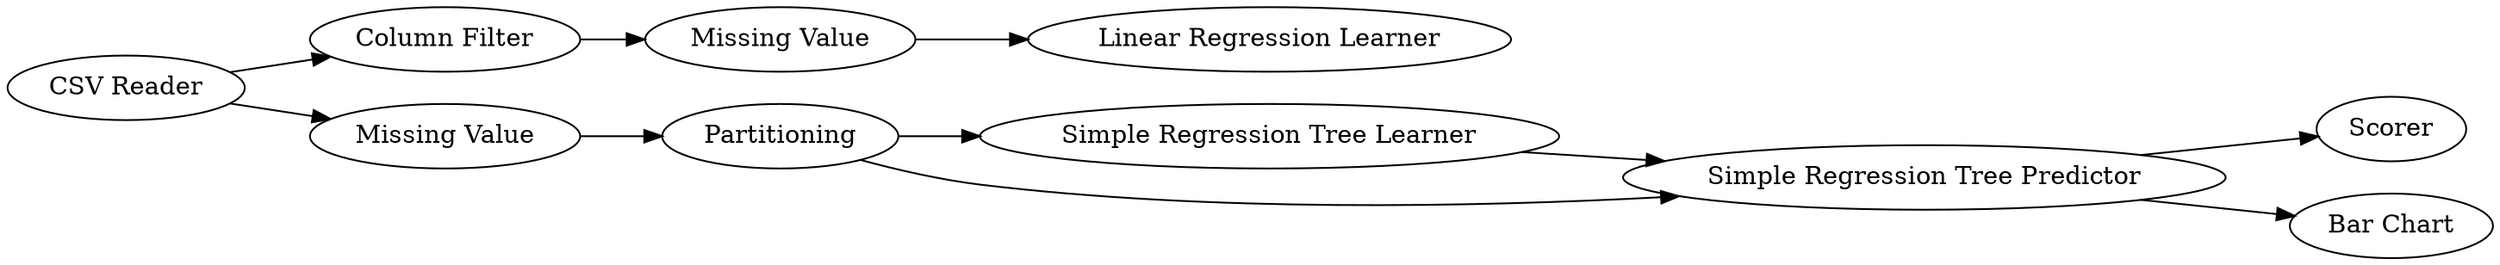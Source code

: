 digraph {
	"-5134461857427804957_5" [label=Partitioning]
	"-5134461857427804957_2" [label="Column Filter"]
	"-5134461857427804957_6" [label="Simple Regression Tree Learner"]
	"-5134461857427804957_1" [label="CSV Reader"]
	"-5134461857427804957_3" [label="Missing Value"]
	"-5134461857427804957_10" [label="Missing Value"]
	"-5134461857427804957_4" [label="Linear Regression Learner"]
	"-5134461857427804957_8" [label=Scorer]
	"-5134461857427804957_7" [label="Simple Regression Tree Predictor"]
	"-5134461857427804957_11" [label="Bar Chart"]
	"-5134461857427804957_3" -> "-5134461857427804957_4"
	"-5134461857427804957_1" -> "-5134461857427804957_10"
	"-5134461857427804957_5" -> "-5134461857427804957_6"
	"-5134461857427804957_7" -> "-5134461857427804957_8"
	"-5134461857427804957_7" -> "-5134461857427804957_11"
	"-5134461857427804957_6" -> "-5134461857427804957_7"
	"-5134461857427804957_2" -> "-5134461857427804957_3"
	"-5134461857427804957_10" -> "-5134461857427804957_5"
	"-5134461857427804957_5" -> "-5134461857427804957_7"
	"-5134461857427804957_1" -> "-5134461857427804957_2"
	rankdir=LR
}

